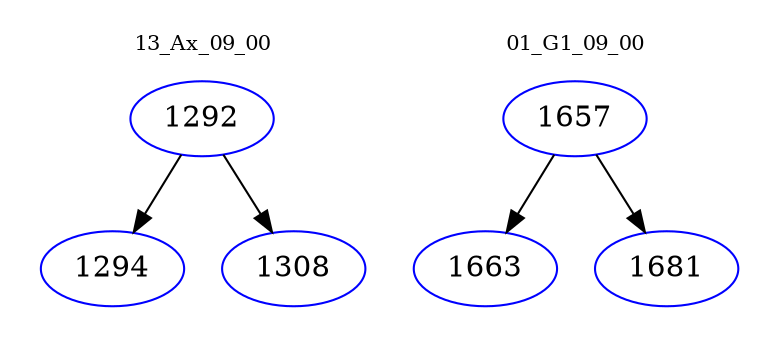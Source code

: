 digraph{
subgraph cluster_0 {
color = white
label = "13_Ax_09_00";
fontsize=10;
T0_1292 [label="1292", color="blue"]
T0_1292 -> T0_1294 [color="black"]
T0_1294 [label="1294", color="blue"]
T0_1292 -> T0_1308 [color="black"]
T0_1308 [label="1308", color="blue"]
}
subgraph cluster_1 {
color = white
label = "01_G1_09_00";
fontsize=10;
T1_1657 [label="1657", color="blue"]
T1_1657 -> T1_1663 [color="black"]
T1_1663 [label="1663", color="blue"]
T1_1657 -> T1_1681 [color="black"]
T1_1681 [label="1681", color="blue"]
}
}
